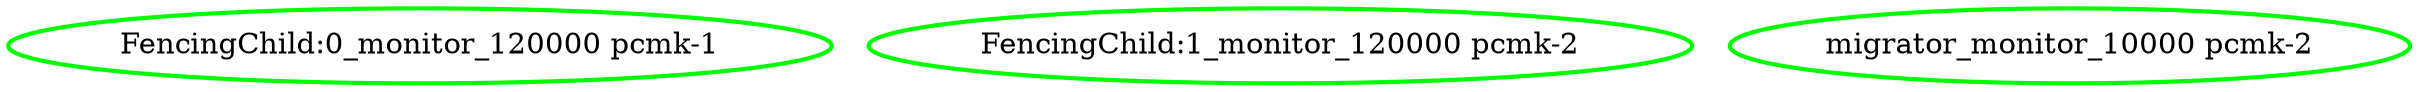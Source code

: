 digraph "g" {
"FencingChild:0_monitor_120000 pcmk-1" [ style=bold color="green" fontcolor="black"  ]
"FencingChild:1_monitor_120000 pcmk-2" [ style=bold color="green" fontcolor="black"  ]
"migrator_monitor_10000 pcmk-2" [ style=bold color="green" fontcolor="black"  ]
}

